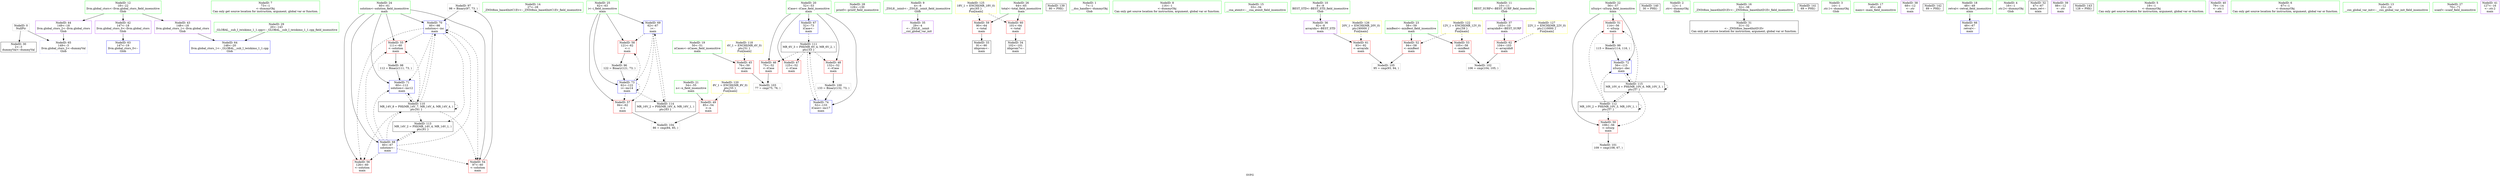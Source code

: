 digraph "SVFG" {
	label="SVFG";

	Node0x55e863d80a60 [shape=record,color=grey,label="{NodeID: 0\nNullPtr}"];
	Node0x55e863d80a60 -> Node0x55e863d96010[style=solid];
	Node0x55e863d80a60 -> Node0x55e863d98df0[style=solid];
	Node0x55e863d811d0 [shape=record,color=green,label="{NodeID: 7\n73\<--1\n\<--dummyObj\nCan only get source location for instruction, argument, global var or function.}"];
	Node0x55e863d97120 [shape=record,color=grey,label="{NodeID: 97\n98 = Binary(97, 73, )\n}"];
	Node0x55e863d97120 -> Node0x55e863d99230[style=solid];
	Node0x55e863d94bb0 [shape=record,color=green,label="{NodeID: 14\n27\<--28\n_ZNSt8ios_base4InitC1Ev\<--_ZNSt8ios_base4InitC1Ev_field_insensitive\n}"];
	Node0x55e863d9ba10 [shape=record,color=grey,label="{NodeID: 104\n86 = cmp(84, 85, )\n}"];
	Node0x55e863d95860 [shape=record,color=green,label="{NodeID: 21\n54\<--55\nn\<--n_field_insensitive\nmain\n}"];
	Node0x55e863d95860 -> Node0x55e863d98090[style=solid];
	Node0x55e863da0780 [shape=record,color=black,label="{NodeID: 111\nMR_6V_3 = PHI(MR_6V_4, MR_6V_2, )\npts\{53 \}\n}"];
	Node0x55e863da0780 -> Node0x55e863d96e00[style=dashed];
	Node0x55e863da0780 -> Node0x55e863d96ed0[style=dashed];
	Node0x55e863da0780 -> Node0x55e863d97fc0[style=dashed];
	Node0x55e863da0780 -> Node0x55e863d99570[style=dashed];
	Node0x55e863d95e10 [shape=record,color=green,label="{NodeID: 28\n129\<--130\nprintf\<--printf_field_insensitive\n}"];
	Node0x55e863da30a0 [shape=record,color=yellow,style=double,label="{NodeID: 118\n4V_1 = ENCHI(MR_4V_0)\npts\{51 \}\nFun[main]}"];
	Node0x55e863da30a0 -> Node0x55e863d96d30[style=dashed];
	Node0x55e863d96480 [shape=record,color=purple,label="{NodeID: 35\n29\<--4\n\<--_ZStL8__ioinit\n__cxx_global_var_init\n}"];
	Node0x55e863da36c0 [shape=record,color=yellow,style=double,label="{NodeID: 125\n18V_1 = ENCHI(MR_18V_0)\npts\{65 \}\nFun[main]}"];
	Node0x55e863da36c0 -> Node0x55e863d988b0[style=dashed];
	Node0x55e863da36c0 -> Node0x55e863d98980[style=dashed];
	Node0x55e863d96a30 [shape=record,color=purple,label="{NodeID: 42\n147\<--18\nllvm.global_ctors_0\<--llvm.global_ctors\nGlob }"];
	Node0x55e863d96a30 -> Node0x55e863d98bf0[style=solid];
	Node0x55e863d98090 [shape=record,color=red,label="{NodeID: 49\n85\<--54\n\<--n\nmain\n}"];
	Node0x55e863d98090 -> Node0x55e863d9ba10[style=solid];
	Node0x55e863da9750 [shape=record,color=black,label="{NodeID: 139\n80 = PHI()\n}"];
	Node0x55e863d98640 [shape=record,color=red,label="{NodeID: 56\n126\<--60\n\<--solution\nmain\n}"];
	Node0x55e863d98bf0 [shape=record,color=blue,label="{NodeID: 63\n147\<--19\nllvm.global_ctors_0\<--\nGlob }"];
	Node0x55e863d99230 [shape=record,color=blue,label="{NodeID: 70\n60\<--98\nsolution\<--inc\nmain\n}"];
	Node0x55e863d99230 -> Node0x55e863d984a0[style=dashed];
	Node0x55e863d99230 -> Node0x55e863d98570[style=dashed];
	Node0x55e863d99230 -> Node0x55e863d98640[style=dashed];
	Node0x55e863d99230 -> Node0x55e863d99230[style=dashed];
	Node0x55e863d99230 -> Node0x55e863d99300[style=dashed];
	Node0x55e863d99230 -> Node0x55e863da0280[style=dashed];
	Node0x55e863d99230 -> Node0x55e863da1180[style=dashed];
	Node0x55e863d7fb70 [shape=record,color=green,label="{NodeID: 1\n7\<--1\n__dso_handle\<--dummyObj\nGlob }"];
	Node0x55e863d812c0 [shape=record,color=green,label="{NodeID: 8\n116\<--1\n\<--dummyObj\nCan only get source location for instruction, argument, global var or function.}"];
	Node0x55e863d972a0 [shape=record,color=grey,label="{NodeID: 98\n112 = Binary(111, 73, )\n}"];
	Node0x55e863d972a0 -> Node0x55e863d99300[style=solid];
	Node0x55e863d95400 [shape=record,color=green,label="{NodeID: 15\n33\<--34\n__cxa_atexit\<--__cxa_atexit_field_insensitive\n}"];
	Node0x55e863d9bb90 [shape=record,color=grey,label="{NodeID: 105\n95 = cmp(93, 94, )\n}"];
	Node0x55e863d95930 [shape=record,color=green,label="{NodeID: 22\n56\<--57\nnSurp\<--nSurp_field_insensitive\nmain\n}"];
	Node0x55e863d95930 -> Node0x55e863d98160[style=solid];
	Node0x55e863d95930 -> Node0x55e863d98230[style=solid];
	Node0x55e863d95930 -> Node0x55e863d993d0[style=solid];
	Node0x55e863da0c80 [shape=record,color=black,label="{NodeID: 112\nMR_10V_2 = PHI(MR_10V_3, MR_10V_1, )\npts\{57 \}\n}"];
	Node0x55e863da0c80 -> Node0x55e863d98160[style=dashed];
	Node0x55e863da0c80 -> Node0x55e863d98230[style=dashed];
	Node0x55e863da0c80 -> Node0x55e863d993d0[style=dashed];
	Node0x55e863da0c80 -> Node0x55e863da0c80[style=dashed];
	Node0x55e863da0c80 -> Node0x55e863da1b80[style=dashed];
	Node0x55e863d95f10 [shape=record,color=green,label="{NodeID: 29\n20\<--143\n_GLOBAL__sub_I_iwiskimo_1_1.cpp\<--_GLOBAL__sub_I_iwiskimo_1_1.cpp_field_insensitive\n}"];
	Node0x55e863d95f10 -> Node0x55e863d98cf0[style=solid];
	Node0x55e863d96550 [shape=record,color=purple,label="{NodeID: 36\n92\<--8\narrayidx\<--BEST_STD\nmain\n}"];
	Node0x55e863d96550 -> Node0x55e863d98a50[style=solid];
	Node0x55e863da37a0 [shape=record,color=yellow,style=double,label="{NodeID: 126\n20V_1 = ENCHI(MR_20V_0)\npts\{90000 \}\nFun[main]}"];
	Node0x55e863da37a0 -> Node0x55e863d98a50[style=dashed];
	Node0x55e863d96b30 [shape=record,color=purple,label="{NodeID: 43\n148\<--18\nllvm.global_ctors_1\<--llvm.global_ctors\nGlob }"];
	Node0x55e863d96b30 -> Node0x55e863d98cf0[style=solid];
	Node0x55e863d98160 [shape=record,color=red,label="{NodeID: 50\n108\<--56\n\<--nSurp\nmain\n}"];
	Node0x55e863d98160 -> Node0x55e863d9b610[style=solid];
	Node0x55e863da9850 [shape=record,color=black,label="{NodeID: 140\n30 = PHI()\n}"];
	Node0x55e863d98710 [shape=record,color=red,label="{NodeID: 57\n84\<--62\n\<--i\nmain\n}"];
	Node0x55e863d98710 -> Node0x55e863d9ba10[style=solid];
	Node0x55e863d98cf0 [shape=record,color=blue,label="{NodeID: 64\n148\<--20\nllvm.global_ctors_1\<--_GLOBAL__sub_I_iwiskimo_1_1.cpp\nGlob }"];
	Node0x55e863d99300 [shape=record,color=blue,label="{NodeID: 71\n60\<--112\nsolution\<--inc12\nmain\n}"];
	Node0x55e863d99300 -> Node0x55e863da0280[style=dashed];
	Node0x55e863d820a0 [shape=record,color=green,label="{NodeID: 2\n12\<--1\n.str\<--dummyObj\nGlob }"];
	Node0x55e863d81390 [shape=record,color=green,label="{NodeID: 9\n4\<--6\n_ZStL8__ioinit\<--_ZStL8__ioinit_field_insensitive\nGlob }"];
	Node0x55e863d81390 -> Node0x55e863d96480[style=solid];
	Node0x55e863d97420 [shape=record,color=grey,label="{NodeID: 99\n115 = Binary(114, 116, )\n}"];
	Node0x55e863d97420 -> Node0x55e863d993d0[style=solid];
	Node0x55e863d95490 [shape=record,color=green,label="{NodeID: 16\n32\<--38\n_ZNSt8ios_base4InitD1Ev\<--_ZNSt8ios_base4InitD1Ev_field_insensitive\n}"];
	Node0x55e863d95490 -> Node0x55e863d96110[style=solid];
	Node0x55e863d95a00 [shape=record,color=green,label="{NodeID: 23\n58\<--59\nminBest\<--minBest_field_insensitive\nmain\n}"];
	Node0x55e863d95a00 -> Node0x55e863d98300[style=solid];
	Node0x55e863d95a00 -> Node0x55e863d983d0[style=solid];
	Node0x55e863da1180 [shape=record,color=black,label="{NodeID: 113\nMR_14V_2 = PHI(MR_14V_4, MR_14V_1, )\npts\{61 \}\n}"];
	Node0x55e863da1180 -> Node0x55e863d99090[style=dashed];
	Node0x55e863d96010 [shape=record,color=black,label="{NodeID: 30\n2\<--3\ndummyVal\<--dummyVal\n}"];
	Node0x55e863da3260 [shape=record,color=yellow,style=double,label="{NodeID: 120\n8V_1 = ENCHI(MR_8V_0)\npts\{55 \}\nFun[main]}"];
	Node0x55e863da3260 -> Node0x55e863d98090[style=dashed];
	Node0x55e863d96620 [shape=record,color=purple,label="{NodeID: 37\n103\<--10\narrayidx8\<--BEST_SURP\nmain\n}"];
	Node0x55e863d96620 -> Node0x55e863d98b20[style=solid];
	Node0x55e863da3880 [shape=record,color=yellow,style=double,label="{NodeID: 127\n22V_1 = ENCHI(MR_22V_0)\npts\{110000 \}\nFun[main]}"];
	Node0x55e863da3880 -> Node0x55e863d98b20[style=dashed];
	Node0x55e863d96c30 [shape=record,color=purple,label="{NodeID: 44\n149\<--18\nllvm.global_ctors_2\<--llvm.global_ctors\nGlob }"];
	Node0x55e863d96c30 -> Node0x55e863d98df0[style=solid];
	Node0x55e863d98230 [shape=record,color=red,label="{NodeID: 51\n114\<--56\n\<--nSurp\nmain\n}"];
	Node0x55e863d98230 -> Node0x55e863d97420[style=solid];
	Node0x55e863da9950 [shape=record,color=black,label="{NodeID: 141\n69 = PHI()\n}"];
	Node0x55e863d987e0 [shape=record,color=red,label="{NodeID: 58\n121\<--62\n\<--i\nmain\n}"];
	Node0x55e863d987e0 -> Node0x55e863d96fa0[style=solid];
	Node0x55e863d98df0 [shape=record,color=blue, style = dotted,label="{NodeID: 65\n149\<--3\nllvm.global_ctors_2\<--dummyVal\nGlob }"];
	Node0x55e863d993d0 [shape=record,color=blue,label="{NodeID: 72\n56\<--115\nnSurp\<--dec\nmain\n}"];
	Node0x55e863d993d0 -> Node0x55e863da1b80[style=dashed];
	Node0x55e863d80db0 [shape=record,color=green,label="{NodeID: 3\n14\<--1\n.str.1\<--dummyObj\nGlob }"];
	Node0x55e863d81500 [shape=record,color=green,label="{NodeID: 10\n8\<--9\nBEST_STD\<--BEST_STD_field_insensitive\nGlob }"];
	Node0x55e863d81500 -> Node0x55e863d96550[style=solid];
	Node0x55e863d975a0 [shape=record,color=grey,label="{NodeID: 100\n133 = Binary(132, 73, )\n}"];
	Node0x55e863d975a0 -> Node0x55e863d99570[style=solid];
	Node0x55e863d95520 [shape=record,color=green,label="{NodeID: 17\n45\<--46\nmain\<--main_field_insensitive\n}"];
	Node0x55e863d95ad0 [shape=record,color=green,label="{NodeID: 24\n60\<--61\nsolution\<--solution_field_insensitive\nmain\n}"];
	Node0x55e863d95ad0 -> Node0x55e863d984a0[style=solid];
	Node0x55e863d95ad0 -> Node0x55e863d98570[style=solid];
	Node0x55e863d95ad0 -> Node0x55e863d98640[style=solid];
	Node0x55e863d95ad0 -> Node0x55e863d99090[style=solid];
	Node0x55e863d95ad0 -> Node0x55e863d99230[style=solid];
	Node0x55e863d95ad0 -> Node0x55e863d99300[style=solid];
	Node0x55e863da1680 [shape=record,color=black,label="{NodeID: 114\nMR_16V_2 = PHI(MR_16V_4, MR_16V_1, )\npts\{63 \}\n}"];
	Node0x55e863da1680 -> Node0x55e863d99160[style=dashed];
	Node0x55e863d96110 [shape=record,color=black,label="{NodeID: 31\n31\<--32\n\<--_ZNSt8ios_base4InitD1Ev\nCan only get source location for instruction, argument, global var or function.}"];
	Node0x55e863d966f0 [shape=record,color=purple,label="{NodeID: 38\n68\<--12\n\<--.str\nmain\n}"];
	Node0x55e863d96d30 [shape=record,color=red,label="{NodeID: 45\n76\<--50\n\<--nCases\nmain\n}"];
	Node0x55e863d96d30 -> Node0x55e863d9b890[style=solid];
	Node0x55e863d98300 [shape=record,color=red,label="{NodeID: 52\n94\<--58\n\<--minBest\nmain\n}"];
	Node0x55e863d98300 -> Node0x55e863d9bb90[style=solid];
	Node0x55e863da9a50 [shape=record,color=black,label="{NodeID: 142\n89 = PHI()\n}"];
	Node0x55e863d988b0 [shape=record,color=red,label="{NodeID: 59\n90\<--64\n\<--total\nmain\n}"];
	Node0x55e863d988b0 -> Node0x55e863d962e0[style=solid];
	Node0x55e863d98ef0 [shape=record,color=blue,label="{NodeID: 66\n48\<--67\nretval\<--\nmain\n}"];
	Node0x55e863d994a0 [shape=record,color=blue,label="{NodeID: 73\n62\<--122\ni\<--inc14\nmain\n}"];
	Node0x55e863d994a0 -> Node0x55e863d98710[style=dashed];
	Node0x55e863d994a0 -> Node0x55e863d987e0[style=dashed];
	Node0x55e863d994a0 -> Node0x55e863d994a0[style=dashed];
	Node0x55e863d994a0 -> Node0x55e863da1680[style=dashed];
	Node0x55e863d80cb0 [shape=record,color=green,label="{NodeID: 4\n16\<--1\n.str.2\<--dummyObj\nGlob }"];
	Node0x55e863d815d0 [shape=record,color=green,label="{NodeID: 11\n10\<--11\nBEST_SURP\<--BEST_SURP_field_insensitive\nGlob }"];
	Node0x55e863d815d0 -> Node0x55e863d96620[style=solid];
	Node0x55e863d9b610 [shape=record,color=grey,label="{NodeID: 101\n109 = cmp(108, 67, )\n}"];
	Node0x55e863d955f0 [shape=record,color=green,label="{NodeID: 18\n48\<--49\nretval\<--retval_field_insensitive\nmain\n}"];
	Node0x55e863d955f0 -> Node0x55e863d98ef0[style=solid];
	Node0x55e863d95ba0 [shape=record,color=green,label="{NodeID: 25\n62\<--63\ni\<--i_field_insensitive\nmain\n}"];
	Node0x55e863d95ba0 -> Node0x55e863d98710[style=solid];
	Node0x55e863d95ba0 -> Node0x55e863d987e0[style=solid];
	Node0x55e863d95ba0 -> Node0x55e863d99160[style=solid];
	Node0x55e863d95ba0 -> Node0x55e863d994a0[style=solid];
	Node0x55e863da1b80 [shape=record,color=black,label="{NodeID: 115\nMR_10V_4 = PHI(MR_10V_6, MR_10V_3, )\npts\{57 \}\n}"];
	Node0x55e863da1b80 -> Node0x55e863d98160[style=dashed];
	Node0x55e863da1b80 -> Node0x55e863d98230[style=dashed];
	Node0x55e863da1b80 -> Node0x55e863d993d0[style=dashed];
	Node0x55e863da1b80 -> Node0x55e863da0c80[style=dashed];
	Node0x55e863da1b80 -> Node0x55e863da1b80[style=dashed];
	Node0x55e863d96210 [shape=record,color=black,label="{NodeID: 32\n47\<--67\nmain_ret\<--\nmain\n}"];
	Node0x55e863da3420 [shape=record,color=yellow,style=double,label="{NodeID: 122\n12V_1 = ENCHI(MR_12V_0)\npts\{59 \}\nFun[main]}"];
	Node0x55e863da3420 -> Node0x55e863d98300[style=dashed];
	Node0x55e863da3420 -> Node0x55e863d983d0[style=dashed];
	Node0x55e863d967c0 [shape=record,color=purple,label="{NodeID: 39\n88\<--12\n\<--.str\nmain\n}"];
	Node0x55e863d96e00 [shape=record,color=red,label="{NodeID: 46\n75\<--52\n\<--iCase\nmain\n}"];
	Node0x55e863d96e00 -> Node0x55e863d9b890[style=solid];
	Node0x55e863d983d0 [shape=record,color=red,label="{NodeID: 53\n105\<--58\n\<--minBest\nmain\n}"];
	Node0x55e863d983d0 -> Node0x55e863d9b710[style=solid];
	Node0x55e863da9b50 [shape=record,color=black,label="{NodeID: 143\n128 = PHI()\n}"];
	Node0x55e863d98980 [shape=record,color=red,label="{NodeID: 60\n101\<--64\n\<--total\nmain\n}"];
	Node0x55e863d98980 -> Node0x55e863d963b0[style=solid];
	Node0x55e863d98fc0 [shape=record,color=blue,label="{NodeID: 67\n52\<--73\niCase\<--\nmain\n}"];
	Node0x55e863d98fc0 -> Node0x55e863da0780[style=dashed];
	Node0x55e863d99570 [shape=record,color=blue,label="{NodeID: 74\n52\<--133\niCase\<--inc17\nmain\n}"];
	Node0x55e863d99570 -> Node0x55e863da0780[style=dashed];
	Node0x55e863d80eb0 [shape=record,color=green,label="{NodeID: 5\n19\<--1\n\<--dummyObj\nCan only get source location for instruction, argument, global var or function.}"];
	Node0x55e863d94a10 [shape=record,color=green,label="{NodeID: 12\n18\<--22\nllvm.global_ctors\<--llvm.global_ctors_field_insensitive\nGlob }"];
	Node0x55e863d94a10 -> Node0x55e863d96a30[style=solid];
	Node0x55e863d94a10 -> Node0x55e863d96b30[style=solid];
	Node0x55e863d94a10 -> Node0x55e863d96c30[style=solid];
	Node0x55e863d9b710 [shape=record,color=grey,label="{NodeID: 102\n106 = cmp(104, 105, )\n}"];
	Node0x55e863d956c0 [shape=record,color=green,label="{NodeID: 19\n50\<--51\nnCases\<--nCases_field_insensitive\nmain\n}"];
	Node0x55e863d956c0 -> Node0x55e863d96d30[style=solid];
	Node0x55e863d95c70 [shape=record,color=green,label="{NodeID: 26\n64\<--65\ntotal\<--total_field_insensitive\nmain\n}"];
	Node0x55e863d95c70 -> Node0x55e863d988b0[style=solid];
	Node0x55e863d95c70 -> Node0x55e863d98980[style=solid];
	Node0x55e863d962e0 [shape=record,color=black,label="{NodeID: 33\n91\<--90\nidxprom\<--\nmain\n}"];
	Node0x55e863d96890 [shape=record,color=purple,label="{NodeID: 40\n79\<--14\n\<--.str.1\nmain\n}"];
	Node0x55e863d96ed0 [shape=record,color=red,label="{NodeID: 47\n125\<--52\n\<--iCase\nmain\n}"];
	Node0x55e863d984a0 [shape=record,color=red,label="{NodeID: 54\n97\<--60\n\<--solution\nmain\n}"];
	Node0x55e863d984a0 -> Node0x55e863d97120[style=solid];
	Node0x55e863d98a50 [shape=record,color=red,label="{NodeID: 61\n93\<--92\n\<--arrayidx\nmain\n}"];
	Node0x55e863d98a50 -> Node0x55e863d9bb90[style=solid];
	Node0x55e863d99090 [shape=record,color=blue,label="{NodeID: 68\n60\<--67\nsolution\<--\nmain\n}"];
	Node0x55e863d99090 -> Node0x55e863d984a0[style=dashed];
	Node0x55e863d99090 -> Node0x55e863d98570[style=dashed];
	Node0x55e863d99090 -> Node0x55e863d98640[style=dashed];
	Node0x55e863d99090 -> Node0x55e863d99230[style=dashed];
	Node0x55e863d99090 -> Node0x55e863d99300[style=dashed];
	Node0x55e863d99090 -> Node0x55e863da0280[style=dashed];
	Node0x55e863d99090 -> Node0x55e863da1180[style=dashed];
	Node0x55e863d81140 [shape=record,color=green,label="{NodeID: 6\n67\<--1\n\<--dummyObj\nCan only get source location for instruction, argument, global var or function.}"];
	Node0x55e863d96fa0 [shape=record,color=grey,label="{NodeID: 96\n122 = Binary(121, 73, )\n}"];
	Node0x55e863d96fa0 -> Node0x55e863d994a0[style=solid];
	Node0x55e863d94ae0 [shape=record,color=green,label="{NodeID: 13\n23\<--24\n__cxx_global_var_init\<--__cxx_global_var_init_field_insensitive\n}"];
	Node0x55e863d9b890 [shape=record,color=grey,label="{NodeID: 103\n77 = cmp(75, 76, )\n}"];
	Node0x55e863d95790 [shape=record,color=green,label="{NodeID: 20\n52\<--53\niCase\<--iCase_field_insensitive\nmain\n}"];
	Node0x55e863d95790 -> Node0x55e863d96e00[style=solid];
	Node0x55e863d95790 -> Node0x55e863d96ed0[style=solid];
	Node0x55e863d95790 -> Node0x55e863d97fc0[style=solid];
	Node0x55e863d95790 -> Node0x55e863d98fc0[style=solid];
	Node0x55e863d95790 -> Node0x55e863d99570[style=solid];
	Node0x55e863da0280 [shape=record,color=black,label="{NodeID: 110\nMR_14V_8 = PHI(MR_14V_7, MR_14V_4, MR_14V_4, )\npts\{61 \}\n}"];
	Node0x55e863da0280 -> Node0x55e863d984a0[style=dashed];
	Node0x55e863da0280 -> Node0x55e863d98570[style=dashed];
	Node0x55e863da0280 -> Node0x55e863d98640[style=dashed];
	Node0x55e863da0280 -> Node0x55e863d99230[style=dashed];
	Node0x55e863da0280 -> Node0x55e863d99300[style=dashed];
	Node0x55e863da0280 -> Node0x55e863da0280[style=dashed];
	Node0x55e863da0280 -> Node0x55e863da1180[style=dashed];
	Node0x55e863d95d40 [shape=record,color=green,label="{NodeID: 27\n70\<--71\nscanf\<--scanf_field_insensitive\n}"];
	Node0x55e863d963b0 [shape=record,color=black,label="{NodeID: 34\n102\<--101\nidxprom7\<--\nmain\n}"];
	Node0x55e863d96960 [shape=record,color=purple,label="{NodeID: 41\n127\<--16\n\<--.str.2\nmain\n}"];
	Node0x55e863d97fc0 [shape=record,color=red,label="{NodeID: 48\n132\<--52\n\<--iCase\nmain\n}"];
	Node0x55e863d97fc0 -> Node0x55e863d975a0[style=solid];
	Node0x55e863d98570 [shape=record,color=red,label="{NodeID: 55\n111\<--60\n\<--solution\nmain\n}"];
	Node0x55e863d98570 -> Node0x55e863d972a0[style=solid];
	Node0x55e863d98b20 [shape=record,color=red,label="{NodeID: 62\n104\<--103\n\<--arrayidx8\nmain\n}"];
	Node0x55e863d98b20 -> Node0x55e863d9b710[style=solid];
	Node0x55e863d99160 [shape=record,color=blue,label="{NodeID: 69\n62\<--67\ni\<--\nmain\n}"];
	Node0x55e863d99160 -> Node0x55e863d98710[style=dashed];
	Node0x55e863d99160 -> Node0x55e863d987e0[style=dashed];
	Node0x55e863d99160 -> Node0x55e863d994a0[style=dashed];
	Node0x55e863d99160 -> Node0x55e863da1680[style=dashed];
}
